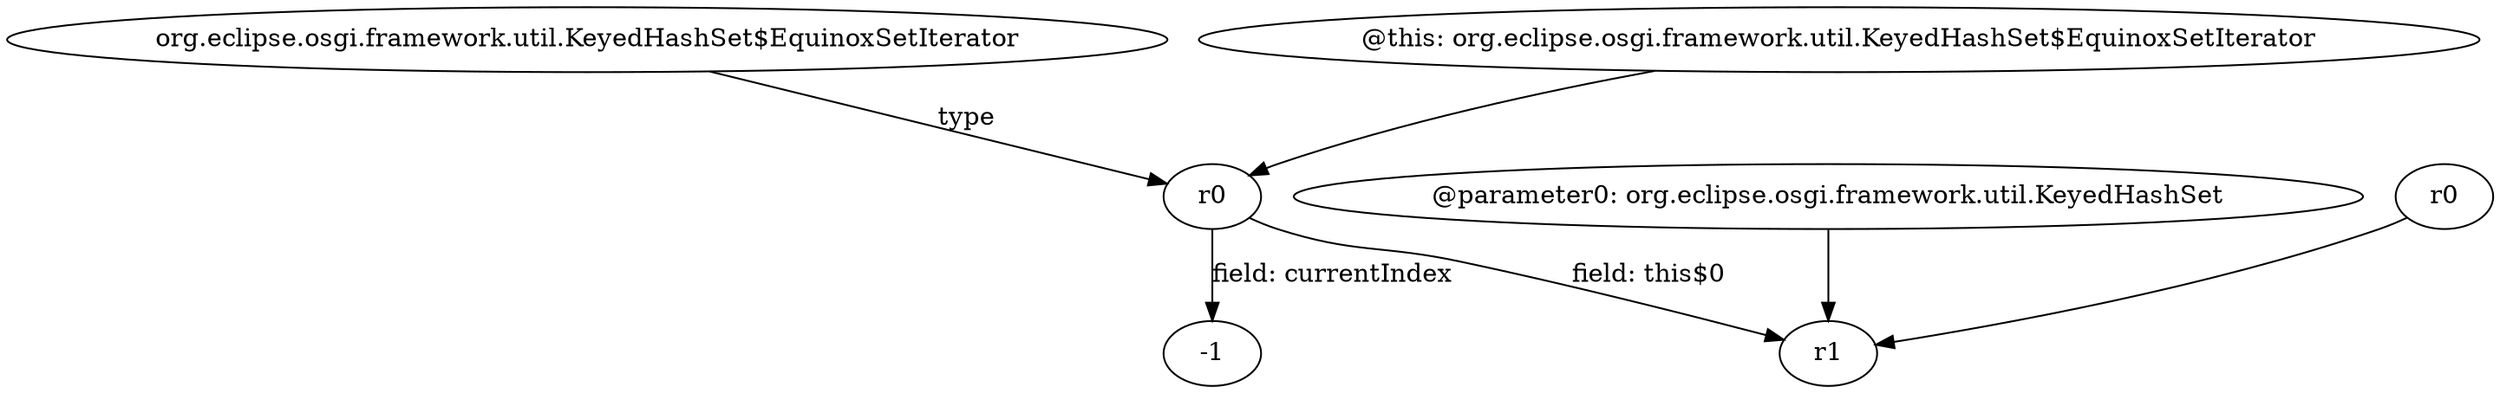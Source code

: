 digraph g {
0[label="org.eclipse.osgi.framework.util.KeyedHashSet$EquinoxSetIterator"]
1[label="r0"]
0->1[label="type"]
2[label="@this: org.eclipse.osgi.framework.util.KeyedHashSet$EquinoxSetIterator"]
2->1[label=""]
3[label="r1"]
1->3[label="field: this$0"]
4[label="@parameter0: org.eclipse.osgi.framework.util.KeyedHashSet"]
4->3[label=""]
5[label="r0"]
5->3[label=""]
6[label="-1"]
1->6[label="field: currentIndex"]
}